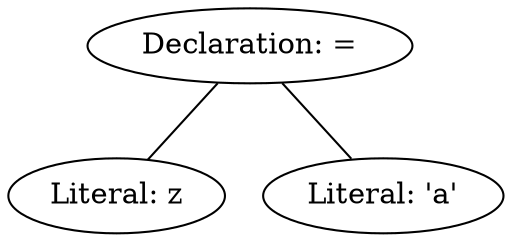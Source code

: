 graph ast {
0.0 [label="Declaration: ="]
1.1 [label="Literal: z"]
1.2 [label="Literal: 'a'"]

0.0--1.1
0.0--1.2
}